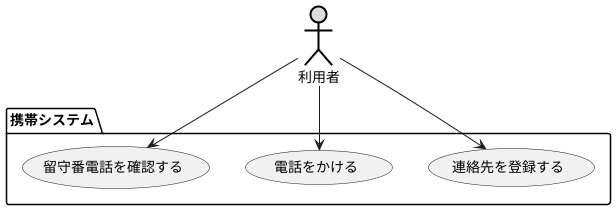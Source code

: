 @startuml ユースケース図
' left to right direction
actor 利用者  #DDDDDD;line:black;line.bold;
package 携帯システム {
usecase 連絡先を登録する
usecase 電話をかける
usecase 留守番電話を確認する
}
利用者 --> 連絡先を登録する
利用者 --> 電話をかける
利用者 --> 留守番電話を確認する
@enduml

